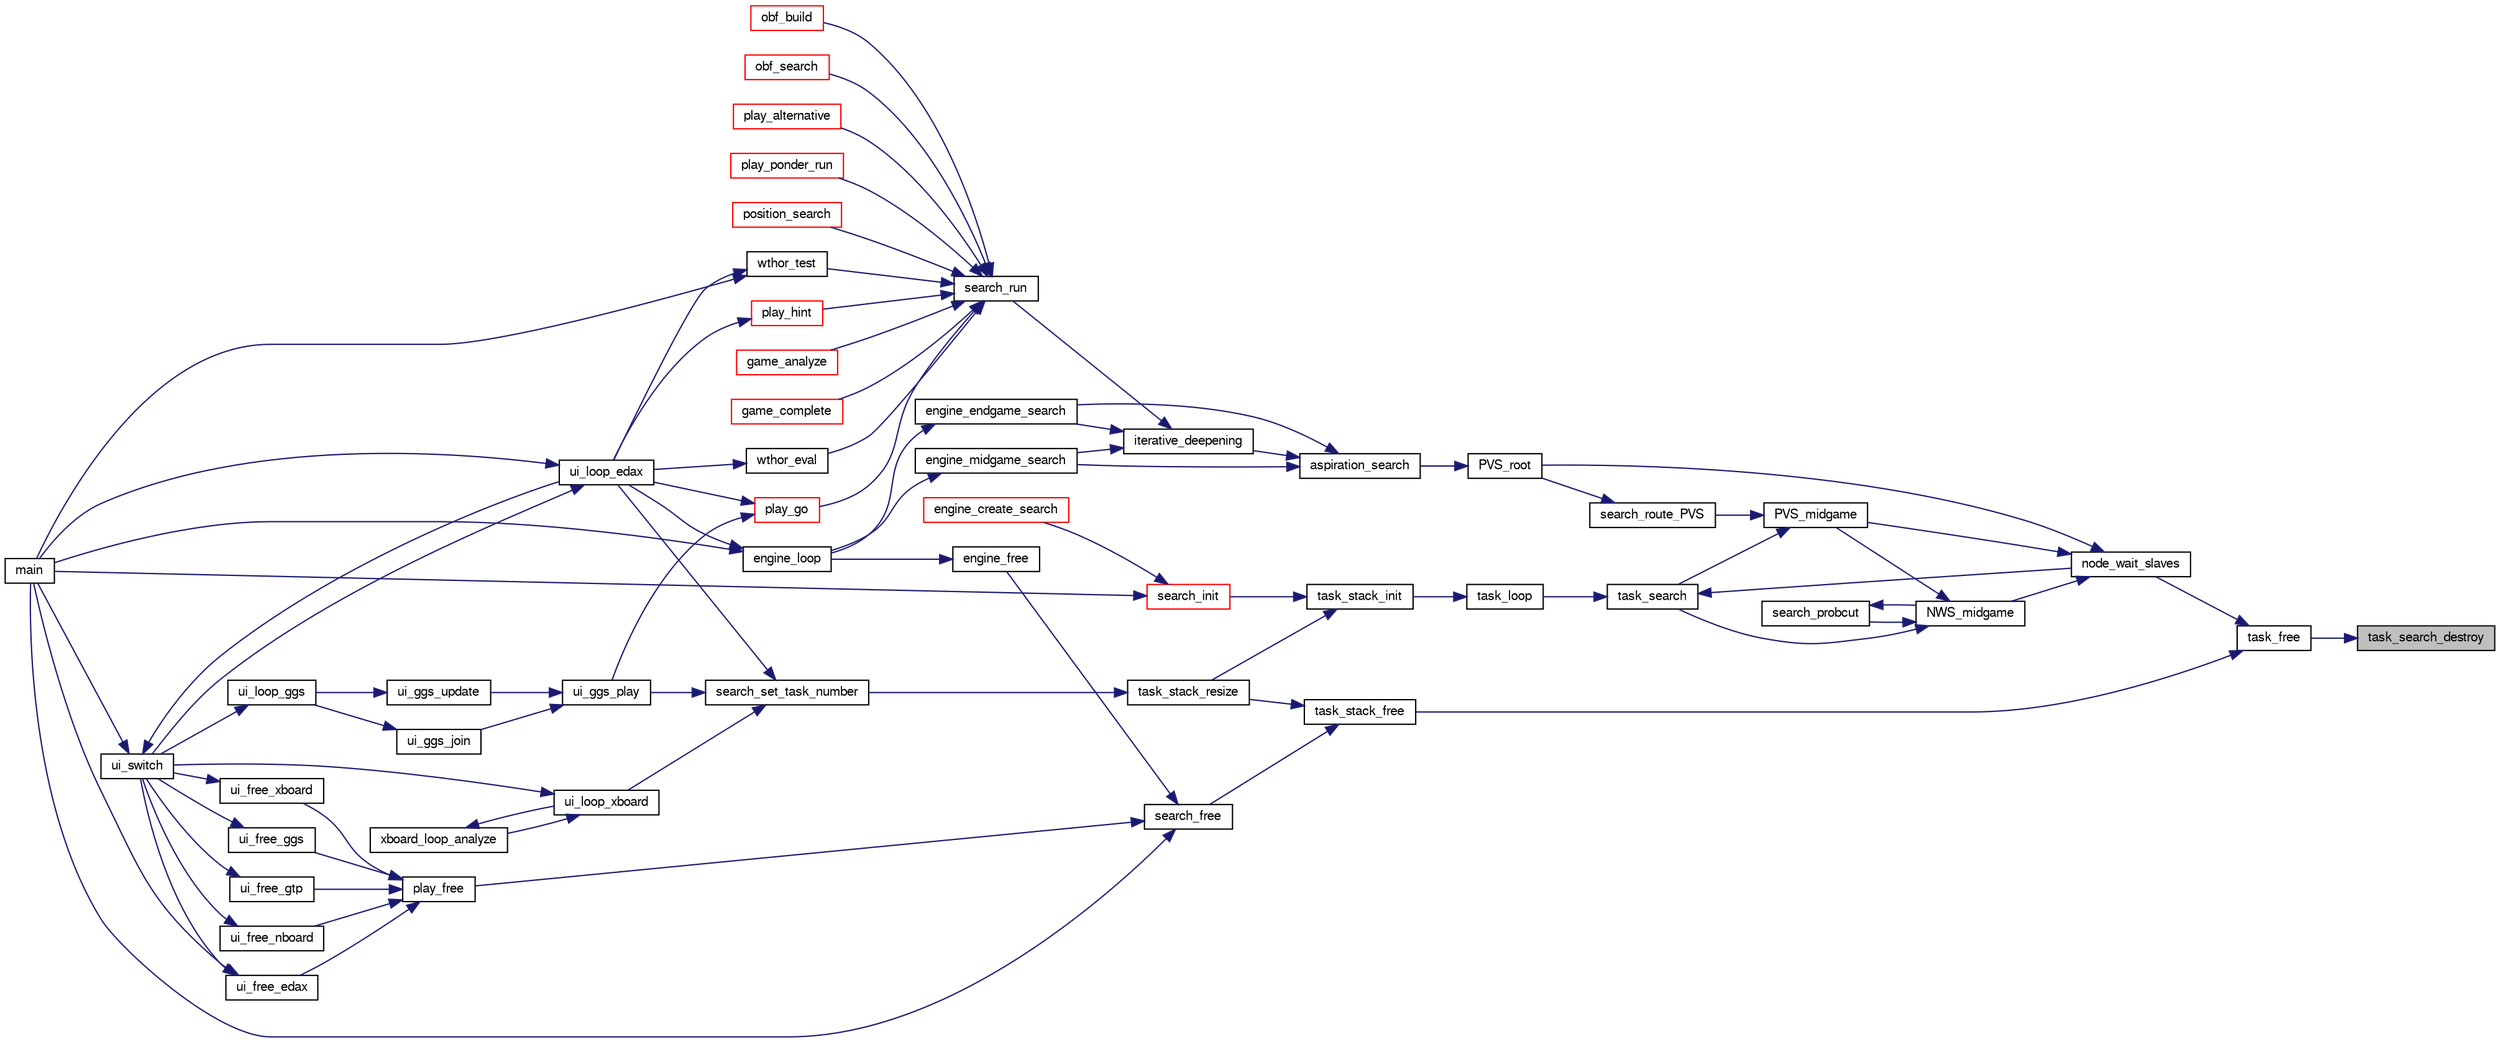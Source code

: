 digraph "task_search_destroy"
{
 // LATEX_PDF_SIZE
  bgcolor="transparent";
  edge [fontname="FreeSans",fontsize="10",labelfontname="FreeSans",labelfontsize="10"];
  node [fontname="FreeSans",fontsize="10",shape=record];
  rankdir="RL";
  Node1 [label="task_search_destroy",height=0.2,width=0.4,color="black", fillcolor="grey75", style="filled", fontcolor="black",tooltip="Free a search structure of a task."];
  Node1 -> Node2 [dir="back",color="midnightblue",fontsize="10",style="solid",fontname="FreeSans"];
  Node2 [label="task_free",height=0.2,width=0.4,color="black",URL="$ybwc_8c.html#a7ac944c5b45b2c8870c2eea4d4a140bb",tooltip="Free resources used by a task."];
  Node2 -> Node3 [dir="back",color="midnightblue",fontsize="10",style="solid",fontname="FreeSans"];
  Node3 [label="node_wait_slaves",height=0.2,width=0.4,color="black",URL="$ybwc_8c.html#a6cab65bf7dade2f8653a2e3276b89c78",tooltip="Wait for slaves termination."];
  Node3 -> Node4 [dir="back",color="midnightblue",fontsize="10",style="solid",fontname="FreeSans"];
  Node4 [label="NWS_midgame",height=0.2,width=0.4,color="black",URL="$midgame_8c.html#a124e89d53abb00ee28a9f3135b5682dc",tooltip="Evaluate a midgame position with a Null Window Search algorithm."];
  Node4 -> Node5 [dir="back",color="midnightblue",fontsize="10",style="solid",fontname="FreeSans"];
  Node5 [label="PVS_midgame",height=0.2,width=0.4,color="black",URL="$midgame_8c.html#a356424012da8237d13afb64450c0fb33",tooltip="Evaluate a position with a deep Principal Variation Search algorithm."];
  Node5 -> Node6 [dir="back",color="midnightblue",fontsize="10",style="solid",fontname="FreeSans"];
  Node6 [label="search_route_PVS",height=0.2,width=0.4,color="black",URL="$root_8c.html#ab2e5830644a88819b823d90fd9878d4d",tooltip="Reroute the PVS between midgame,endgame or terminal PVS."];
  Node6 -> Node7 [dir="back",color="midnightblue",fontsize="10",style="solid",fontname="FreeSans"];
  Node7 [label="PVS_root",height=0.2,width=0.4,color="black",URL="$root_8c.html#a1367650ce57b9632f862da187074edb7",tooltip="Principal Variation Search algorithm at the root of the tree."];
  Node7 -> Node8 [dir="back",color="midnightblue",fontsize="10",style="solid",fontname="FreeSans"];
  Node8 [label="aspiration_search",height=0.2,width=0.4,color="black",URL="$root_8c.html#ad7e7acc5e26be0248b45eff34678ee3b",tooltip="Aspiration window."];
  Node8 -> Node9 [dir="back",color="midnightblue",fontsize="10",style="solid",fontname="FreeSans"];
  Node9 [label="engine_endgame_search",height=0.2,width=0.4,color="black",URL="$cassio_8c.html#a59118e647ced4f05560b431b30ad73b9",tooltip="Endgame search."];
  Node9 -> Node10 [dir="back",color="midnightblue",fontsize="10",style="solid",fontname="FreeSans"];
  Node10 [label="engine_loop",height=0.2,width=0.4,color="black",URL="$cassio_8c.html#a3c5b977358cdb105de103ac2c2829f01",tooltip="Loop event."];
  Node10 -> Node11 [dir="back",color="midnightblue",fontsize="10",style="solid",fontname="FreeSans"];
  Node11 [label="main",height=0.2,width=0.4,color="black",URL="$main_8c.html#a3c04138a5bfe5d72780bb7e82a18e627",tooltip="edax main function."];
  Node10 -> Node12 [dir="back",color="midnightblue",fontsize="10",style="solid",fontname="FreeSans"];
  Node12 [label="ui_loop_edax",height=0.2,width=0.4,color="black",URL="$edax_8c.html#a2354b96c7688bae32bedb6203d672f50",tooltip="Loop event."];
  Node12 -> Node11 [dir="back",color="midnightblue",fontsize="10",style="solid",fontname="FreeSans"];
  Node12 -> Node13 [dir="back",color="midnightblue",fontsize="10",style="solid",fontname="FreeSans"];
  Node13 [label="ui_switch",height=0.2,width=0.4,color="black",URL="$ui_8c.html#a4234d6b0fd690186ef0ec2fc2eba2d4d",tooltip="Switch between different User Interface."];
  Node13 -> Node11 [dir="back",color="midnightblue",fontsize="10",style="solid",fontname="FreeSans"];
  Node13 -> Node12 [dir="back",color="midnightblue",fontsize="10",style="solid",fontname="FreeSans"];
  Node8 -> Node14 [dir="back",color="midnightblue",fontsize="10",style="solid",fontname="FreeSans"];
  Node14 [label="engine_midgame_search",height=0.2,width=0.4,color="black",URL="$cassio_8c.html#a71ebe2bfb187238a48c94edd82cb3024",tooltip="Midgame search."];
  Node14 -> Node10 [dir="back",color="midnightblue",fontsize="10",style="solid",fontname="FreeSans"];
  Node8 -> Node15 [dir="back",color="midnightblue",fontsize="10",style="solid",fontname="FreeSans"];
  Node15 [label="iterative_deepening",height=0.2,width=0.4,color="black",URL="$root_8c.html#a0e77250a21e5f5d70917a5356c22f5f3",tooltip="Iterative deepening."];
  Node15 -> Node9 [dir="back",color="midnightblue",fontsize="10",style="solid",fontname="FreeSans"];
  Node15 -> Node14 [dir="back",color="midnightblue",fontsize="10",style="solid",fontname="FreeSans"];
  Node15 -> Node16 [dir="back",color="midnightblue",fontsize="10",style="solid",fontname="FreeSans"];
  Node16 [label="search_run",height=0.2,width=0.4,color="black",URL="$root_8c.html#ae8b727693fc7a90e504bd8abec158c84",tooltip="Search the bestmove of a given board."];
  Node16 -> Node17 [dir="back",color="midnightblue",fontsize="10",style="solid",fontname="FreeSans"];
  Node17 [label="game_analyze",height=0.2,width=0.4,color="red",URL="$game_8c.html#a17775ff0efa3d8592bed935dedb31a45",tooltip="Analyze an endgame."];
  Node16 -> Node21 [dir="back",color="midnightblue",fontsize="10",style="solid",fontname="FreeSans"];
  Node21 [label="game_complete",height=0.2,width=0.4,color="red",URL="$game_8c.html#a2478745958cb21430866a4ea503274df",tooltip="Terminate an unfinished game."];
  Node16 -> Node23 [dir="back",color="midnightblue",fontsize="10",style="solid",fontname="FreeSans"];
  Node23 [label="obf_build",height=0.2,width=0.4,color="red",URL="$obftest_8c.html#a6ed0f135c4cf4021e18eb1a965a72bfa",tooltip="Build an OBF structure."];
  Node16 -> Node25 [dir="back",color="midnightblue",fontsize="10",style="solid",fontname="FreeSans"];
  Node25 [label="obf_search",height=0.2,width=0.4,color="red",URL="$obftest_8c.html#ab9783a5ca8dc9d2b69ed9ae61945bbfb",tooltip="Analyze an OBF structure."];
  Node16 -> Node28 [dir="back",color="midnightblue",fontsize="10",style="solid",fontname="FreeSans"];
  Node28 [label="play_alternative",height=0.2,width=0.4,color="red",URL="$play_8c.html#ab220e1e3acf69015cd2e2b32abbdbaae",tooltip="Seek for the best alternative move."];
  Node16 -> Node30 [dir="back",color="midnightblue",fontsize="10",style="solid",fontname="FreeSans"];
  Node30 [label="play_go",height=0.2,width=0.4,color="red",URL="$play_8c.html#aeba64a0b6660a04cff93da447da3f746",tooltip="Start thinking."];
  Node30 -> Node31 [dir="back",color="midnightblue",fontsize="10",style="solid",fontname="FreeSans"];
  Node31 [label="ui_ggs_play",height=0.2,width=0.4,color="black",URL="$ggs_8c.html#a55704d516945d0fc38a4aae02fca1bfe",tooltip="ui_ggs_play"];
  Node31 -> Node32 [dir="back",color="midnightblue",fontsize="10",style="solid",fontname="FreeSans"];
  Node32 [label="ui_ggs_join",height=0.2,width=0.4,color="black",URL="$ggs_8c.html#afc8b9c7d5dd5c68bdabac6790ff83aff",tooltip="ui_ggs_join"];
  Node32 -> Node33 [dir="back",color="midnightblue",fontsize="10",style="solid",fontname="FreeSans"];
  Node33 [label="ui_loop_ggs",height=0.2,width=0.4,color="black",URL="$ggs_8c.html#a245d5c8f964506584b8d505c7305eb94",tooltip="ui_loop_ggs"];
  Node33 -> Node13 [dir="back",color="midnightblue",fontsize="10",style="solid",fontname="FreeSans"];
  Node31 -> Node34 [dir="back",color="midnightblue",fontsize="10",style="solid",fontname="FreeSans"];
  Node34 [label="ui_ggs_update",height=0.2,width=0.4,color="black",URL="$ggs_8c.html#add208abcf5430b768477f3ea02a2b139",tooltip="ui_ggs_update"];
  Node34 -> Node33 [dir="back",color="midnightblue",fontsize="10",style="solid",fontname="FreeSans"];
  Node30 -> Node12 [dir="back",color="midnightblue",fontsize="10",style="solid",fontname="FreeSans"];
  Node16 -> Node40 [dir="back",color="midnightblue",fontsize="10",style="solid",fontname="FreeSans"];
  Node40 [label="play_hint",height=0.2,width=0.4,color="red",URL="$play_8c.html#a331a1824215c3c7be0241fe0e2d4da57",tooltip="Start thinking."];
  Node40 -> Node12 [dir="back",color="midnightblue",fontsize="10",style="solid",fontname="FreeSans"];
  Node16 -> Node41 [dir="back",color="midnightblue",fontsize="10",style="solid",fontname="FreeSans"];
  Node41 [label="play_ponder_run",height=0.2,width=0.4,color="red",URL="$play_8c.html#a6a826d8e8634b46e269daeed05de785c",tooltip="do ponderation."];
  Node16 -> Node45 [dir="back",color="midnightblue",fontsize="10",style="solid",fontname="FreeSans"];
  Node45 [label="position_search",height=0.2,width=0.4,color="red",URL="$book_8c.html#ad3b2686173649c214c8349e5e3da0aca",tooltip="Evaluate a position."];
  Node16 -> Node70 [dir="back",color="midnightblue",fontsize="10",style="solid",fontname="FreeSans"];
  Node70 [label="wthor_eval",height=0.2,width=0.4,color="black",URL="$base_8c.html#a86b72b1d7f3ee47ec62cbb618546ec70",tooltip="Test Eval with a wthor base."];
  Node70 -> Node12 [dir="back",color="midnightblue",fontsize="10",style="solid",fontname="FreeSans"];
  Node16 -> Node20 [dir="back",color="midnightblue",fontsize="10",style="solid",fontname="FreeSans"];
  Node20 [label="wthor_test",height=0.2,width=0.4,color="black",URL="$base_8c.html#acd4aaf9717e79148da6c763b1c022016",tooltip="Test Search with a wthor base."];
  Node20 -> Node11 [dir="back",color="midnightblue",fontsize="10",style="solid",fontname="FreeSans"];
  Node20 -> Node12 [dir="back",color="midnightblue",fontsize="10",style="solid",fontname="FreeSans"];
  Node5 -> Node71 [dir="back",color="midnightblue",fontsize="10",style="solid",fontname="FreeSans"];
  Node71 [label="task_search",height=0.2,width=0.4,color="black",URL="$ybwc_8c.html#aaa4fc1461e78cd5569318f9e19399e50",tooltip="A parallel search within a Task structure."];
  Node71 -> Node3 [dir="back",color="midnightblue",fontsize="10",style="solid",fontname="FreeSans"];
  Node71 -> Node72 [dir="back",color="midnightblue",fontsize="10",style="solid",fontname="FreeSans"];
  Node72 [label="task_loop",height=0.2,width=0.4,color="black",URL="$ybwc_8c.html#a6b16943d9461c507b37a3228768e840d",tooltip="The main loop runned by a task."];
  Node72 -> Node73 [dir="back",color="midnightblue",fontsize="10",style="solid",fontname="FreeSans"];
  Node73 [label="task_stack_init",height=0.2,width=0.4,color="black",URL="$ybwc_8c.html#a9cb14f779a1d8a9e62b7f7acdbd0eebe",tooltip="Initialize the stack of tasks."];
  Node73 -> Node74 [dir="back",color="midnightblue",fontsize="10",style="solid",fontname="FreeSans"];
  Node74 [label="search_init",height=0.2,width=0.4,color="red",URL="$search_8c.html#a1b7d29da171f6927ea8212ee768f37c9",tooltip="Init the main search."];
  Node74 -> Node75 [dir="back",color="midnightblue",fontsize="10",style="solid",fontname="FreeSans"];
  Node75 [label="engine_create_search",height=0.2,width=0.4,color="red",URL="$cassio_8c.html#a11a5cdab7fa3b7498c05a4e9c24301ba",tooltip="Create engine search."];
  Node74 -> Node11 [dir="back",color="midnightblue",fontsize="10",style="solid",fontname="FreeSans"];
  Node73 -> Node78 [dir="back",color="midnightblue",fontsize="10",style="solid",fontname="FreeSans"];
  Node78 [label="task_stack_resize",height=0.2,width=0.4,color="black",URL="$ybwc_8c.html#a95a724079314f7b0fa62a0d83ad74541",tooltip="Resize the stack of tasks."];
  Node78 -> Node79 [dir="back",color="midnightblue",fontsize="10",style="solid",fontname="FreeSans"];
  Node79 [label="search_set_task_number",height=0.2,width=0.4,color="black",URL="$search_8c.html#a68cd7675b74d22fc78ce88467e02d6ab",tooltip="Change the number of task."];
  Node79 -> Node31 [dir="back",color="midnightblue",fontsize="10",style="solid",fontname="FreeSans"];
  Node79 -> Node12 [dir="back",color="midnightblue",fontsize="10",style="solid",fontname="FreeSans"];
  Node79 -> Node38 [dir="back",color="midnightblue",fontsize="10",style="solid",fontname="FreeSans"];
  Node38 [label="ui_loop_xboard",height=0.2,width=0.4,color="black",URL="$ui_8h.html#af80ec70d3d08eb4c17c84d3997aaba0f",tooltip="Loop event."];
  Node38 -> Node13 [dir="back",color="midnightblue",fontsize="10",style="solid",fontname="FreeSans"];
  Node38 -> Node39 [dir="back",color="midnightblue",fontsize="10",style="solid",fontname="FreeSans"];
  Node39 [label="xboard_loop_analyze",height=0.2,width=0.4,color="black",URL="$xboard_8c.html#a6ec4f7e4a6e59e32b5eb95b566f098c8",tooltip="Analyze."];
  Node39 -> Node38 [dir="back",color="midnightblue",fontsize="10",style="solid",fontname="FreeSans"];
  Node4 -> Node80 [dir="back",color="midnightblue",fontsize="10",style="solid",fontname="FreeSans"];
  Node80 [label="search_probcut",height=0.2,width=0.4,color="black",URL="$midgame_8c.html#a232fed82bb28cdcc18d59d1cfecab0f1",tooltip="Probcut."];
  Node80 -> Node4 [dir="back",color="midnightblue",fontsize="10",style="solid",fontname="FreeSans"];
  Node4 -> Node71 [dir="back",color="midnightblue",fontsize="10",style="solid",fontname="FreeSans"];
  Node3 -> Node5 [dir="back",color="midnightblue",fontsize="10",style="solid",fontname="FreeSans"];
  Node3 -> Node7 [dir="back",color="midnightblue",fontsize="10",style="solid",fontname="FreeSans"];
  Node2 -> Node81 [dir="back",color="midnightblue",fontsize="10",style="solid",fontname="FreeSans"];
  Node81 [label="task_stack_free",height=0.2,width=0.4,color="black",URL="$ybwc_8c.html#a014d09308199e359679ee70d35346b97",tooltip="Free resources used by the stack of tasks."];
  Node81 -> Node82 [dir="back",color="midnightblue",fontsize="10",style="solid",fontname="FreeSans"];
  Node82 [label="search_free",height=0.2,width=0.4,color="black",URL="$search_8c.html#a40c54ba43b59f852d5a56836c1a1005f",tooltip="Free the search allocated ressource."];
  Node82 -> Node83 [dir="back",color="midnightblue",fontsize="10",style="solid",fontname="FreeSans"];
  Node83 [label="engine_free",height=0.2,width=0.4,color="black",URL="$cassio_8c.html#ace9b54892acd610b69834a7c93c182de",tooltip="free resources allocated"];
  Node83 -> Node10 [dir="back",color="midnightblue",fontsize="10",style="solid",fontname="FreeSans"];
  Node82 -> Node11 [dir="back",color="midnightblue",fontsize="10",style="solid",fontname="FreeSans"];
  Node82 -> Node84 [dir="back",color="midnightblue",fontsize="10",style="solid",fontname="FreeSans"];
  Node84 [label="play_free",height=0.2,width=0.4,color="black",URL="$play_8c.html#afca3ade928d05cca88124f7b11aee4ab",tooltip="Free resources."];
  Node84 -> Node85 [dir="back",color="midnightblue",fontsize="10",style="solid",fontname="FreeSans"];
  Node85 [label="ui_free_edax",height=0.2,width=0.4,color="black",URL="$edax_8c.html#a8a6bd7ee8b36a8c5a43c6caccbfee76d",tooltip="free resources used by edax protocol."];
  Node85 -> Node11 [dir="back",color="midnightblue",fontsize="10",style="solid",fontname="FreeSans"];
  Node85 -> Node13 [dir="back",color="midnightblue",fontsize="10",style="solid",fontname="FreeSans"];
  Node84 -> Node86 [dir="back",color="midnightblue",fontsize="10",style="solid",fontname="FreeSans"];
  Node86 [label="ui_free_ggs",height=0.2,width=0.4,color="black",URL="$ggs_8c.html#a11a93d97dfbb2f94da3ca253f9f6ad37",tooltip="ui_free_ggs"];
  Node86 -> Node13 [dir="back",color="midnightblue",fontsize="10",style="solid",fontname="FreeSans"];
  Node84 -> Node87 [dir="back",color="midnightblue",fontsize="10",style="solid",fontname="FreeSans"];
  Node87 [label="ui_free_gtp",height=0.2,width=0.4,color="black",URL="$gtp_8c.html#afd9cfc8bbddb89ce7ad447c4fc3a70f9",tooltip="free resources used by edax protocol"];
  Node87 -> Node13 [dir="back",color="midnightblue",fontsize="10",style="solid",fontname="FreeSans"];
  Node84 -> Node88 [dir="back",color="midnightblue",fontsize="10",style="solid",fontname="FreeSans"];
  Node88 [label="ui_free_nboard",height=0.2,width=0.4,color="black",URL="$nboard_8c.html#afb0065ce4534f228a398a6fbbe9fc10c",tooltip="free resources used by edax protocol"];
  Node88 -> Node13 [dir="back",color="midnightblue",fontsize="10",style="solid",fontname="FreeSans"];
  Node84 -> Node89 [dir="back",color="midnightblue",fontsize="10",style="solid",fontname="FreeSans"];
  Node89 [label="ui_free_xboard",height=0.2,width=0.4,color="black",URL="$ui_8h.html#a0e17e7032e6f7e58e8fe9ae0ca0343da",tooltip="free resources used by xboard protocol."];
  Node89 -> Node13 [dir="back",color="midnightblue",fontsize="10",style="solid",fontname="FreeSans"];
  Node81 -> Node78 [dir="back",color="midnightblue",fontsize="10",style="solid",fontname="FreeSans"];
}
